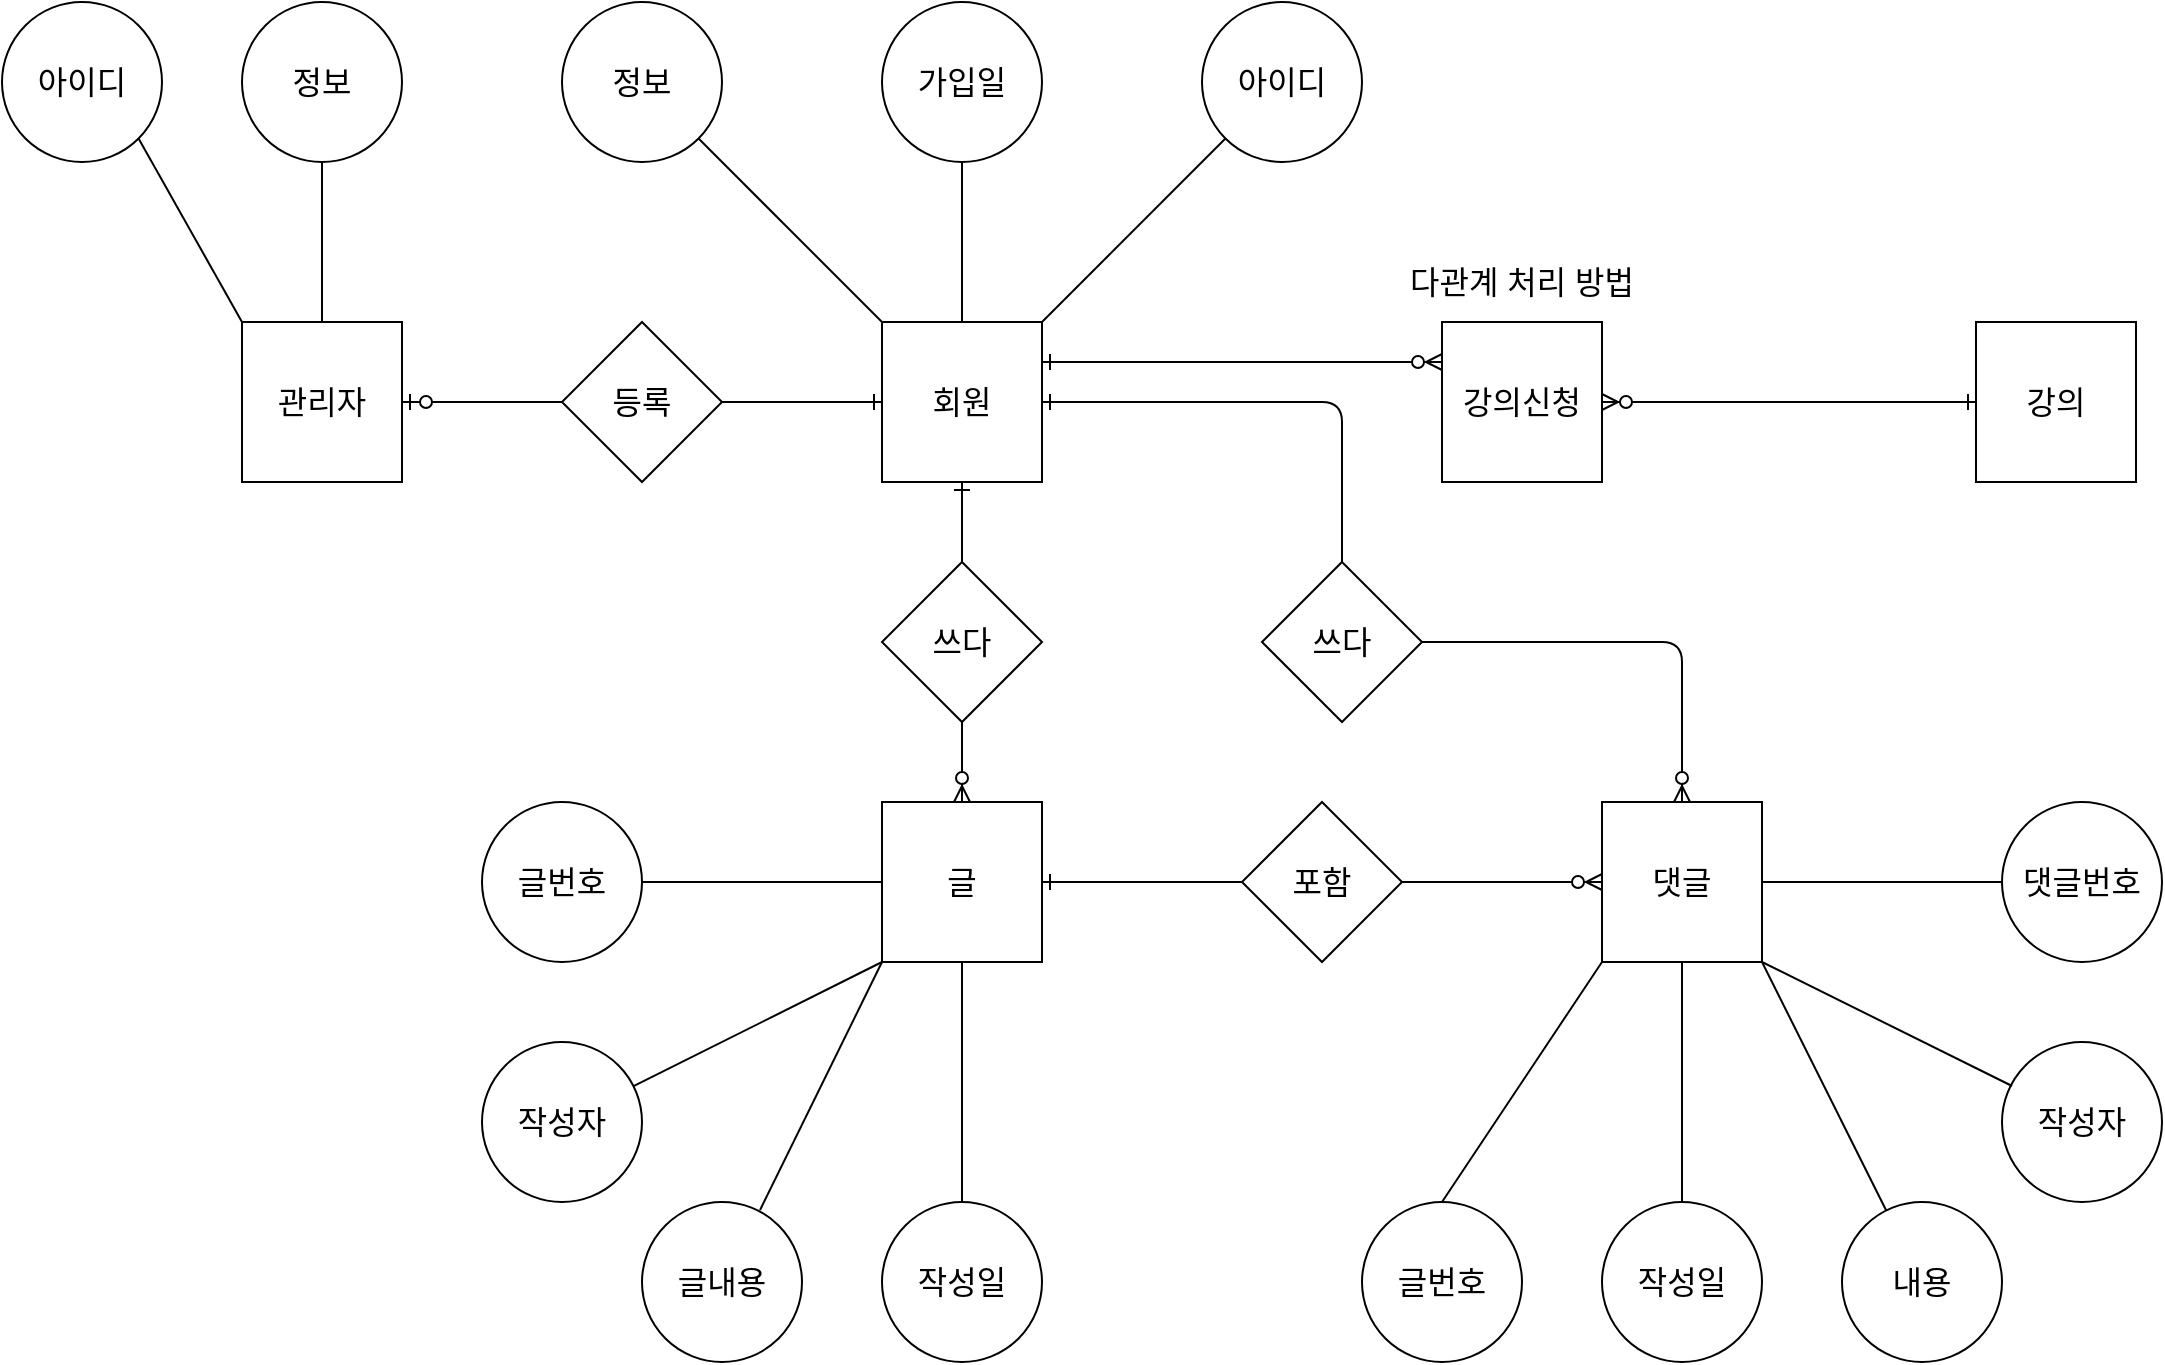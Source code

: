 <mxfile version="13.8.0" type="github">
  <diagram id="_JCe7gN5VAZVSvEKCgeh" name="Page-1">
    <mxGraphModel dx="1648" dy="793" grid="1" gridSize="10" guides="1" tooltips="1" connect="1" arrows="1" fold="1" page="1" pageScale="1" pageWidth="827" pageHeight="1169" math="0" shadow="0">
      <root>
        <mxCell id="0" />
        <mxCell id="1" parent="0" />
        <mxCell id="38xJzZRthz7V4WknMHSS-1" value="회원" style="whiteSpace=wrap;html=1;aspect=fixed;fontSize=16;labelBorderColor=none;" parent="1" vertex="1">
          <mxGeometry x="200" y="160" width="80" height="80" as="geometry" />
        </mxCell>
        <mxCell id="38xJzZRthz7V4WknMHSS-2" value="글" style="whiteSpace=wrap;html=1;aspect=fixed;fontSize=16;labelBorderColor=none;" parent="1" vertex="1">
          <mxGeometry x="200" y="400" width="80" height="80" as="geometry" />
        </mxCell>
        <mxCell id="38xJzZRthz7V4WknMHSS-3" value="댓글" style="whiteSpace=wrap;html=1;aspect=fixed;fontSize=16;labelBorderColor=none;" parent="1" vertex="1">
          <mxGeometry x="560" y="400" width="80" height="80" as="geometry" />
        </mxCell>
        <mxCell id="38xJzZRthz7V4WknMHSS-4" value="가입일" style="ellipse;whiteSpace=wrap;html=1;aspect=fixed;fontSize=16;fontColor=#000000;" parent="1" vertex="1">
          <mxGeometry x="200" width="80" height="80" as="geometry" />
        </mxCell>
        <mxCell id="38xJzZRthz7V4WknMHSS-5" value="정보" style="ellipse;whiteSpace=wrap;html=1;aspect=fixed;fontSize=16;fontColor=#000000;" parent="1" vertex="1">
          <mxGeometry x="40" width="80" height="80" as="geometry" />
        </mxCell>
        <mxCell id="38xJzZRthz7V4WknMHSS-6" value="아이디" style="ellipse;whiteSpace=wrap;html=1;aspect=fixed;fontSize=16;fontColor=#000000;" parent="1" vertex="1">
          <mxGeometry x="360" width="80" height="80" as="geometry" />
        </mxCell>
        <mxCell id="38xJzZRthz7V4WknMHSS-7" value="" style="endArrow=none;html=1;fontSize=16;fontColor=#000000;exitX=1;exitY=1;exitDx=0;exitDy=0;entryX=0;entryY=0;entryDx=0;entryDy=0;" parent="1" source="38xJzZRthz7V4WknMHSS-5" target="38xJzZRthz7V4WknMHSS-1" edge="1">
          <mxGeometry width="50" height="50" relative="1" as="geometry">
            <mxPoint x="170" y="290" as="sourcePoint" />
            <mxPoint x="220" y="240" as="targetPoint" />
          </mxGeometry>
        </mxCell>
        <mxCell id="38xJzZRthz7V4WknMHSS-9" value="" style="endArrow=none;html=1;fontSize=16;fontColor=#000000;exitX=0;exitY=1;exitDx=0;exitDy=0;entryX=1;entryY=0;entryDx=0;entryDy=0;" parent="1" source="38xJzZRthz7V4WknMHSS-6" edge="1" target="38xJzZRthz7V4WknMHSS-1">
          <mxGeometry width="50" height="50" relative="1" as="geometry">
            <mxPoint x="150" y="250" as="sourcePoint" />
            <mxPoint x="200" y="200" as="targetPoint" />
          </mxGeometry>
        </mxCell>
        <mxCell id="38xJzZRthz7V4WknMHSS-10" value="" style="endArrow=none;html=1;fontSize=16;fontColor=#000000;exitX=0.5;exitY=0;exitDx=0;exitDy=0;" parent="1" source="38xJzZRthz7V4WknMHSS-1" edge="1">
          <mxGeometry width="50" height="50" relative="1" as="geometry">
            <mxPoint x="190" y="130" as="sourcePoint" />
            <mxPoint x="240" y="80" as="targetPoint" />
          </mxGeometry>
        </mxCell>
        <mxCell id="38xJzZRthz7V4WknMHSS-11" value="글내용" style="ellipse;whiteSpace=wrap;html=1;aspect=fixed;fontSize=16;fontColor=#000000;" parent="1" vertex="1">
          <mxGeometry x="80" y="600" width="80" height="80" as="geometry" />
        </mxCell>
        <mxCell id="38xJzZRthz7V4WknMHSS-12" value="작성일" style="ellipse;whiteSpace=wrap;html=1;aspect=fixed;fontSize=16;fontColor=#000000;" parent="1" vertex="1">
          <mxGeometry x="200" y="600" width="80" height="80" as="geometry" />
        </mxCell>
        <mxCell id="38xJzZRthz7V4WknMHSS-13" value="작성자" style="ellipse;whiteSpace=wrap;html=1;aspect=fixed;fontSize=16;fontColor=#000000;" parent="1" vertex="1">
          <mxGeometry y="520" width="80" height="80" as="geometry" />
        </mxCell>
        <mxCell id="38xJzZRthz7V4WknMHSS-14" value="글번호" style="ellipse;whiteSpace=wrap;html=1;aspect=fixed;fontSize=16;fontColor=#000000;" parent="1" vertex="1">
          <mxGeometry y="400" width="80" height="80" as="geometry" />
        </mxCell>
        <mxCell id="38xJzZRthz7V4WknMHSS-15" value="작성자" style="ellipse;fontSize=16;fontColor=#000000;html=1;whiteSpace=wrap;aspect=fixed;" parent="1" vertex="1">
          <mxGeometry x="760" y="520" width="80" height="80" as="geometry" />
        </mxCell>
        <mxCell id="38xJzZRthz7V4WknMHSS-16" value="댓글번호" style="ellipse;whiteSpace=wrap;html=1;aspect=fixed;fillColor=#ffffff;fontSize=16;fontColor=#000000;" parent="1" vertex="1">
          <mxGeometry x="760" y="400" width="80" height="80" as="geometry" />
        </mxCell>
        <mxCell id="38xJzZRthz7V4WknMHSS-17" value="내용" style="ellipse;whiteSpace=wrap;html=1;aspect=fixed;fillColor=#ffffff;fontSize=16;fontColor=#000000;" parent="1" vertex="1">
          <mxGeometry x="680" y="600" width="80" height="80" as="geometry" />
        </mxCell>
        <mxCell id="38xJzZRthz7V4WknMHSS-18" value="글번호" style="ellipse;whiteSpace=wrap;html=1;aspect=fixed;fillColor=#ffffff;fontSize=16;fontColor=#000000;" parent="1" vertex="1">
          <mxGeometry x="440" y="600" width="80" height="80" as="geometry" />
        </mxCell>
        <mxCell id="38xJzZRthz7V4WknMHSS-19" value="작성일" style="ellipse;whiteSpace=wrap;html=1;aspect=fixed;fillColor=#ffffff;fontSize=16;fontColor=#000000;" parent="1" vertex="1">
          <mxGeometry x="560" y="600" width="80" height="80" as="geometry" />
        </mxCell>
        <mxCell id="38xJzZRthz7V4WknMHSS-20" value="" style="endArrow=none;html=1;fontSize=16;fontColor=#000000;entryX=0;entryY=0.5;entryDx=0;entryDy=0;" parent="1" target="38xJzZRthz7V4WknMHSS-16" edge="1">
          <mxGeometry width="50" height="50" relative="1" as="geometry">
            <mxPoint x="640" y="440" as="sourcePoint" />
            <mxPoint x="750" y="440" as="targetPoint" />
          </mxGeometry>
        </mxCell>
        <mxCell id="38xJzZRthz7V4WknMHSS-21" value="" style="endArrow=none;html=1;fontSize=16;fontColor=#000000;exitX=0.063;exitY=0.275;exitDx=0;exitDy=0;exitPerimeter=0;" parent="1" source="38xJzZRthz7V4WknMHSS-15" edge="1">
          <mxGeometry width="50" height="50" relative="1" as="geometry">
            <mxPoint x="590" y="530" as="sourcePoint" />
            <mxPoint x="640" y="480" as="targetPoint" />
            <Array as="points" />
          </mxGeometry>
        </mxCell>
        <mxCell id="38xJzZRthz7V4WknMHSS-22" value="" style="endArrow=none;html=1;fontSize=16;fontColor=#000000;" parent="1" source="38xJzZRthz7V4WknMHSS-17" edge="1">
          <mxGeometry width="50" height="50" relative="1" as="geometry">
            <mxPoint x="590" y="530" as="sourcePoint" />
            <mxPoint x="640" y="480" as="targetPoint" />
          </mxGeometry>
        </mxCell>
        <mxCell id="38xJzZRthz7V4WknMHSS-23" value="" style="endArrow=none;html=1;fontSize=16;fontColor=#000000;exitX=0.5;exitY=0;exitDx=0;exitDy=0;" parent="1" source="38xJzZRthz7V4WknMHSS-19" edge="1">
          <mxGeometry width="50" height="50" relative="1" as="geometry">
            <mxPoint x="550" y="530" as="sourcePoint" />
            <mxPoint x="600" y="480" as="targetPoint" />
          </mxGeometry>
        </mxCell>
        <mxCell id="38xJzZRthz7V4WknMHSS-24" value="" style="endArrow=none;html=1;fontSize=16;fontColor=#000000;exitX=0.5;exitY=0;exitDx=0;exitDy=0;" parent="1" source="38xJzZRthz7V4WknMHSS-18" edge="1">
          <mxGeometry width="50" height="50" relative="1" as="geometry">
            <mxPoint x="510" y="530" as="sourcePoint" />
            <mxPoint x="560" y="480" as="targetPoint" />
          </mxGeometry>
        </mxCell>
        <mxCell id="38xJzZRthz7V4WknMHSS-25" value="" style="endArrow=none;html=1;fontSize=16;fontColor=#000000;exitX=0.738;exitY=0.05;exitDx=0;exitDy=0;exitPerimeter=0;" parent="1" source="38xJzZRthz7V4WknMHSS-11" edge="1">
          <mxGeometry width="50" height="50" relative="1" as="geometry">
            <mxPoint x="150" y="530" as="sourcePoint" />
            <mxPoint x="200" y="480" as="targetPoint" />
          </mxGeometry>
        </mxCell>
        <mxCell id="38xJzZRthz7V4WknMHSS-26" value="" style="endArrow=none;html=1;fontSize=16;fontColor=#000000;exitX=0.5;exitY=0;exitDx=0;exitDy=0;" parent="1" source="38xJzZRthz7V4WknMHSS-12" edge="1">
          <mxGeometry width="50" height="50" relative="1" as="geometry">
            <mxPoint x="190" y="530" as="sourcePoint" />
            <mxPoint x="240" y="480" as="targetPoint" />
          </mxGeometry>
        </mxCell>
        <mxCell id="38xJzZRthz7V4WknMHSS-27" value="" style="endArrow=none;html=1;fontSize=16;fontColor=#000000;" parent="1" source="38xJzZRthz7V4WknMHSS-13" edge="1">
          <mxGeometry width="50" height="50" relative="1" as="geometry">
            <mxPoint x="79" y="541" as="sourcePoint" />
            <mxPoint x="200" y="480" as="targetPoint" />
          </mxGeometry>
        </mxCell>
        <mxCell id="38xJzZRthz7V4WknMHSS-28" value="" style="endArrow=none;html=1;fontSize=16;fontColor=#000000;exitX=1;exitY=0.5;exitDx=0;exitDy=0;" parent="1" source="38xJzZRthz7V4WknMHSS-14" edge="1">
          <mxGeometry width="50" height="50" relative="1" as="geometry">
            <mxPoint x="150" y="490" as="sourcePoint" />
            <mxPoint x="200" y="440" as="targetPoint" />
          </mxGeometry>
        </mxCell>
        <mxCell id="38xJzZRthz7V4WknMHSS-29" value="쓰다" style="rhombus;whiteSpace=wrap;html=1;fillColor=#ffffff;fontSize=16;fontColor=#000000;" parent="1" vertex="1">
          <mxGeometry x="200" y="280" width="80" height="80" as="geometry" />
        </mxCell>
        <mxCell id="38xJzZRthz7V4WknMHSS-30" value="포함" style="rhombus;whiteSpace=wrap;html=1;fillColor=#ffffff;fontSize=16;fontColor=#000000;" parent="1" vertex="1">
          <mxGeometry x="380" y="400" width="80" height="80" as="geometry" />
        </mxCell>
        <mxCell id="38xJzZRthz7V4WknMHSS-31" value="쓰다" style="rhombus;whiteSpace=wrap;html=1;fillColor=#ffffff;fontSize=16;fontColor=#000000;" parent="1" vertex="1">
          <mxGeometry x="390" y="280" width="80" height="80" as="geometry" />
        </mxCell>
        <mxCell id="38xJzZRthz7V4WknMHSS-32" value="" style="endArrow=none;html=1;fontSize=16;fontColor=#000000;entryX=0.5;entryY=0;entryDx=0;entryDy=0;endFill=0;startArrow=ERone;startFill=0;" parent="1" target="38xJzZRthz7V4WknMHSS-31" edge="1">
          <mxGeometry width="50" height="50" relative="1" as="geometry">
            <mxPoint x="280" y="200" as="sourcePoint" />
            <mxPoint x="330" y="150" as="targetPoint" />
            <Array as="points">
              <mxPoint x="430" y="200" />
            </Array>
          </mxGeometry>
        </mxCell>
        <mxCell id="38xJzZRthz7V4WknMHSS-33" value="" style="endArrow=none;html=1;fontSize=16;fontColor=#000000;exitX=0.5;exitY=0;exitDx=0;exitDy=0;startArrow=ERzeroToMany;startFill=1;" parent="1" source="38xJzZRthz7V4WknMHSS-2" edge="1">
          <mxGeometry width="50" height="50" relative="1" as="geometry">
            <mxPoint x="190" y="410" as="sourcePoint" />
            <mxPoint x="240" y="360" as="targetPoint" />
          </mxGeometry>
        </mxCell>
        <mxCell id="38xJzZRthz7V4WknMHSS-34" value="" style="endArrow=ERone;html=1;fontSize=16;fontColor=#000000;exitX=0.5;exitY=0;exitDx=0;exitDy=0;startArrow=none;startFill=0;endFill=0;" parent="1" source="38xJzZRthz7V4WknMHSS-29" edge="1">
          <mxGeometry width="50" height="50" relative="1" as="geometry">
            <mxPoint x="190" y="290" as="sourcePoint" />
            <mxPoint x="240" y="240" as="targetPoint" />
          </mxGeometry>
        </mxCell>
        <mxCell id="38xJzZRthz7V4WknMHSS-35" value="" style="endArrow=ERzeroToMany;html=1;fontSize=16;fontColor=#000000;entryX=0;entryY=0.5;entryDx=0;entryDy=0;endFill=1;" parent="1" target="38xJzZRthz7V4WknMHSS-3" edge="1">
          <mxGeometry width="50" height="50" relative="1" as="geometry">
            <mxPoint x="460" y="440" as="sourcePoint" />
            <mxPoint x="510" y="390" as="targetPoint" />
          </mxGeometry>
        </mxCell>
        <mxCell id="38xJzZRthz7V4WknMHSS-36" value="" style="endArrow=none;html=1;fontSize=16;fontColor=#000000;entryX=0;entryY=0.5;entryDx=0;entryDy=0;startArrow=ERone;startFill=0;" parent="1" target="38xJzZRthz7V4WknMHSS-30" edge="1">
          <mxGeometry width="50" height="50" relative="1" as="geometry">
            <mxPoint x="280" y="440" as="sourcePoint" />
            <mxPoint x="330" y="390" as="targetPoint" />
          </mxGeometry>
        </mxCell>
        <mxCell id="38xJzZRthz7V4WknMHSS-37" value="" style="endArrow=none;html=1;fontSize=16;fontColor=#000000;exitX=0.5;exitY=0;exitDx=0;exitDy=0;entryX=1;entryY=0.5;entryDx=0;entryDy=0;startArrow=ERzeroToMany;startFill=1;" parent="1" source="38xJzZRthz7V4WknMHSS-3" target="38xJzZRthz7V4WknMHSS-31" edge="1">
          <mxGeometry width="50" height="50" relative="1" as="geometry">
            <mxPoint x="560" y="280" as="sourcePoint" />
            <mxPoint x="610" y="230" as="targetPoint" />
            <Array as="points">
              <mxPoint x="600" y="320" />
              <mxPoint x="470" y="320" />
            </Array>
          </mxGeometry>
        </mxCell>
        <mxCell id="WU3ueGBvOvMx7ThtM8Tq-3" value="관리자" style="whiteSpace=wrap;html=1;aspect=fixed;fontSize=16;" vertex="1" parent="1">
          <mxGeometry x="-120" y="160" width="80" height="80" as="geometry" />
        </mxCell>
        <mxCell id="WU3ueGBvOvMx7ThtM8Tq-4" value="" style="endArrow=ERone;html=1;exitX=1;exitY=0.5;exitDx=0;exitDy=0;entryX=0;entryY=0.5;entryDx=0;entryDy=0;fontSize=16;endFill=0;" edge="1" parent="1" source="WU3ueGBvOvMx7ThtM8Tq-9" target="38xJzZRthz7V4WknMHSS-1">
          <mxGeometry width="50" height="50" relative="1" as="geometry">
            <mxPoint x="80" y="480" as="sourcePoint" />
            <mxPoint x="130" y="430" as="targetPoint" />
          </mxGeometry>
        </mxCell>
        <mxCell id="WU3ueGBvOvMx7ThtM8Tq-5" value="아이디" style="ellipse;whiteSpace=wrap;html=1;aspect=fixed;fontSize=16;" vertex="1" parent="1">
          <mxGeometry x="-240" width="80" height="80" as="geometry" />
        </mxCell>
        <mxCell id="WU3ueGBvOvMx7ThtM8Tq-6" value="정보" style="ellipse;whiteSpace=wrap;html=1;aspect=fixed;fontSize=16;" vertex="1" parent="1">
          <mxGeometry x="-120" width="80" height="80" as="geometry" />
        </mxCell>
        <mxCell id="WU3ueGBvOvMx7ThtM8Tq-7" value="" style="endArrow=none;html=1;fontSize=16;exitX=1;exitY=1;exitDx=0;exitDy=0;" edge="1" parent="1" source="WU3ueGBvOvMx7ThtM8Tq-5">
          <mxGeometry width="50" height="50" relative="1" as="geometry">
            <mxPoint x="-170" y="210" as="sourcePoint" />
            <mxPoint x="-120" y="160" as="targetPoint" />
          </mxGeometry>
        </mxCell>
        <mxCell id="WU3ueGBvOvMx7ThtM8Tq-8" value="" style="endArrow=none;html=1;fontSize=16;entryX=0.5;entryY=1;entryDx=0;entryDy=0;exitX=0.5;exitY=0;exitDx=0;exitDy=0;" edge="1" parent="1" source="WU3ueGBvOvMx7ThtM8Tq-3" target="WU3ueGBvOvMx7ThtM8Tq-6">
          <mxGeometry width="50" height="50" relative="1" as="geometry">
            <mxPoint x="-110" y="200" as="sourcePoint" />
            <mxPoint x="-60" y="150" as="targetPoint" />
          </mxGeometry>
        </mxCell>
        <mxCell id="WU3ueGBvOvMx7ThtM8Tq-9" value="등록" style="rhombus;whiteSpace=wrap;html=1;fontSize=16;" vertex="1" parent="1">
          <mxGeometry x="40" y="160" width="80" height="80" as="geometry" />
        </mxCell>
        <mxCell id="WU3ueGBvOvMx7ThtM8Tq-10" value="" style="endArrow=none;html=1;exitX=1;exitY=0.5;exitDx=0;exitDy=0;entryX=0;entryY=0.5;entryDx=0;entryDy=0;fontSize=16;startArrow=ERzeroToOne;startFill=1;" edge="1" parent="1" source="WU3ueGBvOvMx7ThtM8Tq-3" target="WU3ueGBvOvMx7ThtM8Tq-9">
          <mxGeometry width="50" height="50" relative="1" as="geometry">
            <mxPoint x="-40" y="200.0" as="sourcePoint" />
            <mxPoint x="200" y="200.0" as="targetPoint" />
          </mxGeometry>
        </mxCell>
        <mxCell id="WU3ueGBvOvMx7ThtM8Tq-11" value="강의" style="whiteSpace=wrap;html=1;aspect=fixed;fontSize=16;" vertex="1" parent="1">
          <mxGeometry x="747" y="160" width="80" height="80" as="geometry" />
        </mxCell>
        <mxCell id="WU3ueGBvOvMx7ThtM8Tq-17" value="강의신청" style="whiteSpace=wrap;html=1;aspect=fixed;fontSize=16;" vertex="1" parent="1">
          <mxGeometry x="480" y="160" width="80" height="80" as="geometry" />
        </mxCell>
        <mxCell id="WU3ueGBvOvMx7ThtM8Tq-18" value="" style="endArrow=ERzeroToMany;html=1;fontSize=16;entryX=0;entryY=0.25;entryDx=0;entryDy=0;endFill=1;startArrow=ERone;startFill=0;" edge="1" parent="1" target="WU3ueGBvOvMx7ThtM8Tq-17">
          <mxGeometry width="50" height="50" relative="1" as="geometry">
            <mxPoint x="280" y="180" as="sourcePoint" />
            <mxPoint x="330" y="130" as="targetPoint" />
          </mxGeometry>
        </mxCell>
        <mxCell id="WU3ueGBvOvMx7ThtM8Tq-19" value="" style="endArrow=ERone;html=1;fontSize=16;exitX=1;exitY=0.5;exitDx=0;exitDy=0;startArrow=ERzeroToMany;startFill=1;endFill=0;" edge="1" parent="1" source="WU3ueGBvOvMx7ThtM8Tq-17">
          <mxGeometry width="50" height="50" relative="1" as="geometry">
            <mxPoint x="697" y="250" as="sourcePoint" />
            <mxPoint x="747" y="200" as="targetPoint" />
          </mxGeometry>
        </mxCell>
        <mxCell id="WU3ueGBvOvMx7ThtM8Tq-20" value="다관계 처리 방법" style="text;html=1;strokeColor=none;fillColor=none;align=center;verticalAlign=middle;whiteSpace=wrap;rounded=0;fontSize=16;" vertex="1" parent="1">
          <mxGeometry x="450" y="130" width="140" height="20" as="geometry" />
        </mxCell>
      </root>
    </mxGraphModel>
  </diagram>
</mxfile>
